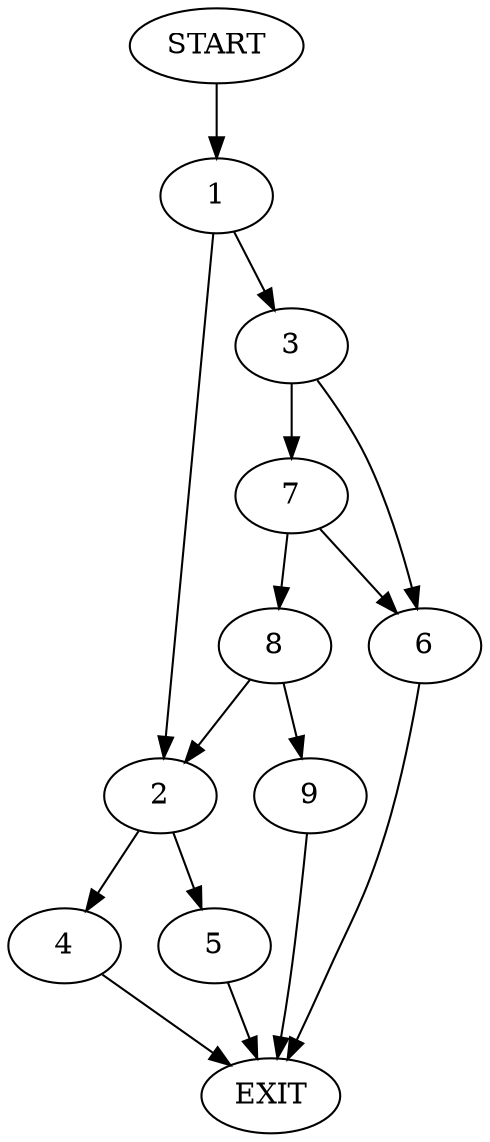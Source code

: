 digraph {
0 [label="START"]
10 [label="EXIT"]
0 -> 1
1 -> 2
1 -> 3
2 -> 4
2 -> 5
3 -> 6
3 -> 7
6 -> 10
7 -> 6
7 -> 8
8 -> 2
8 -> 9
9 -> 10
5 -> 10
4 -> 10
}
